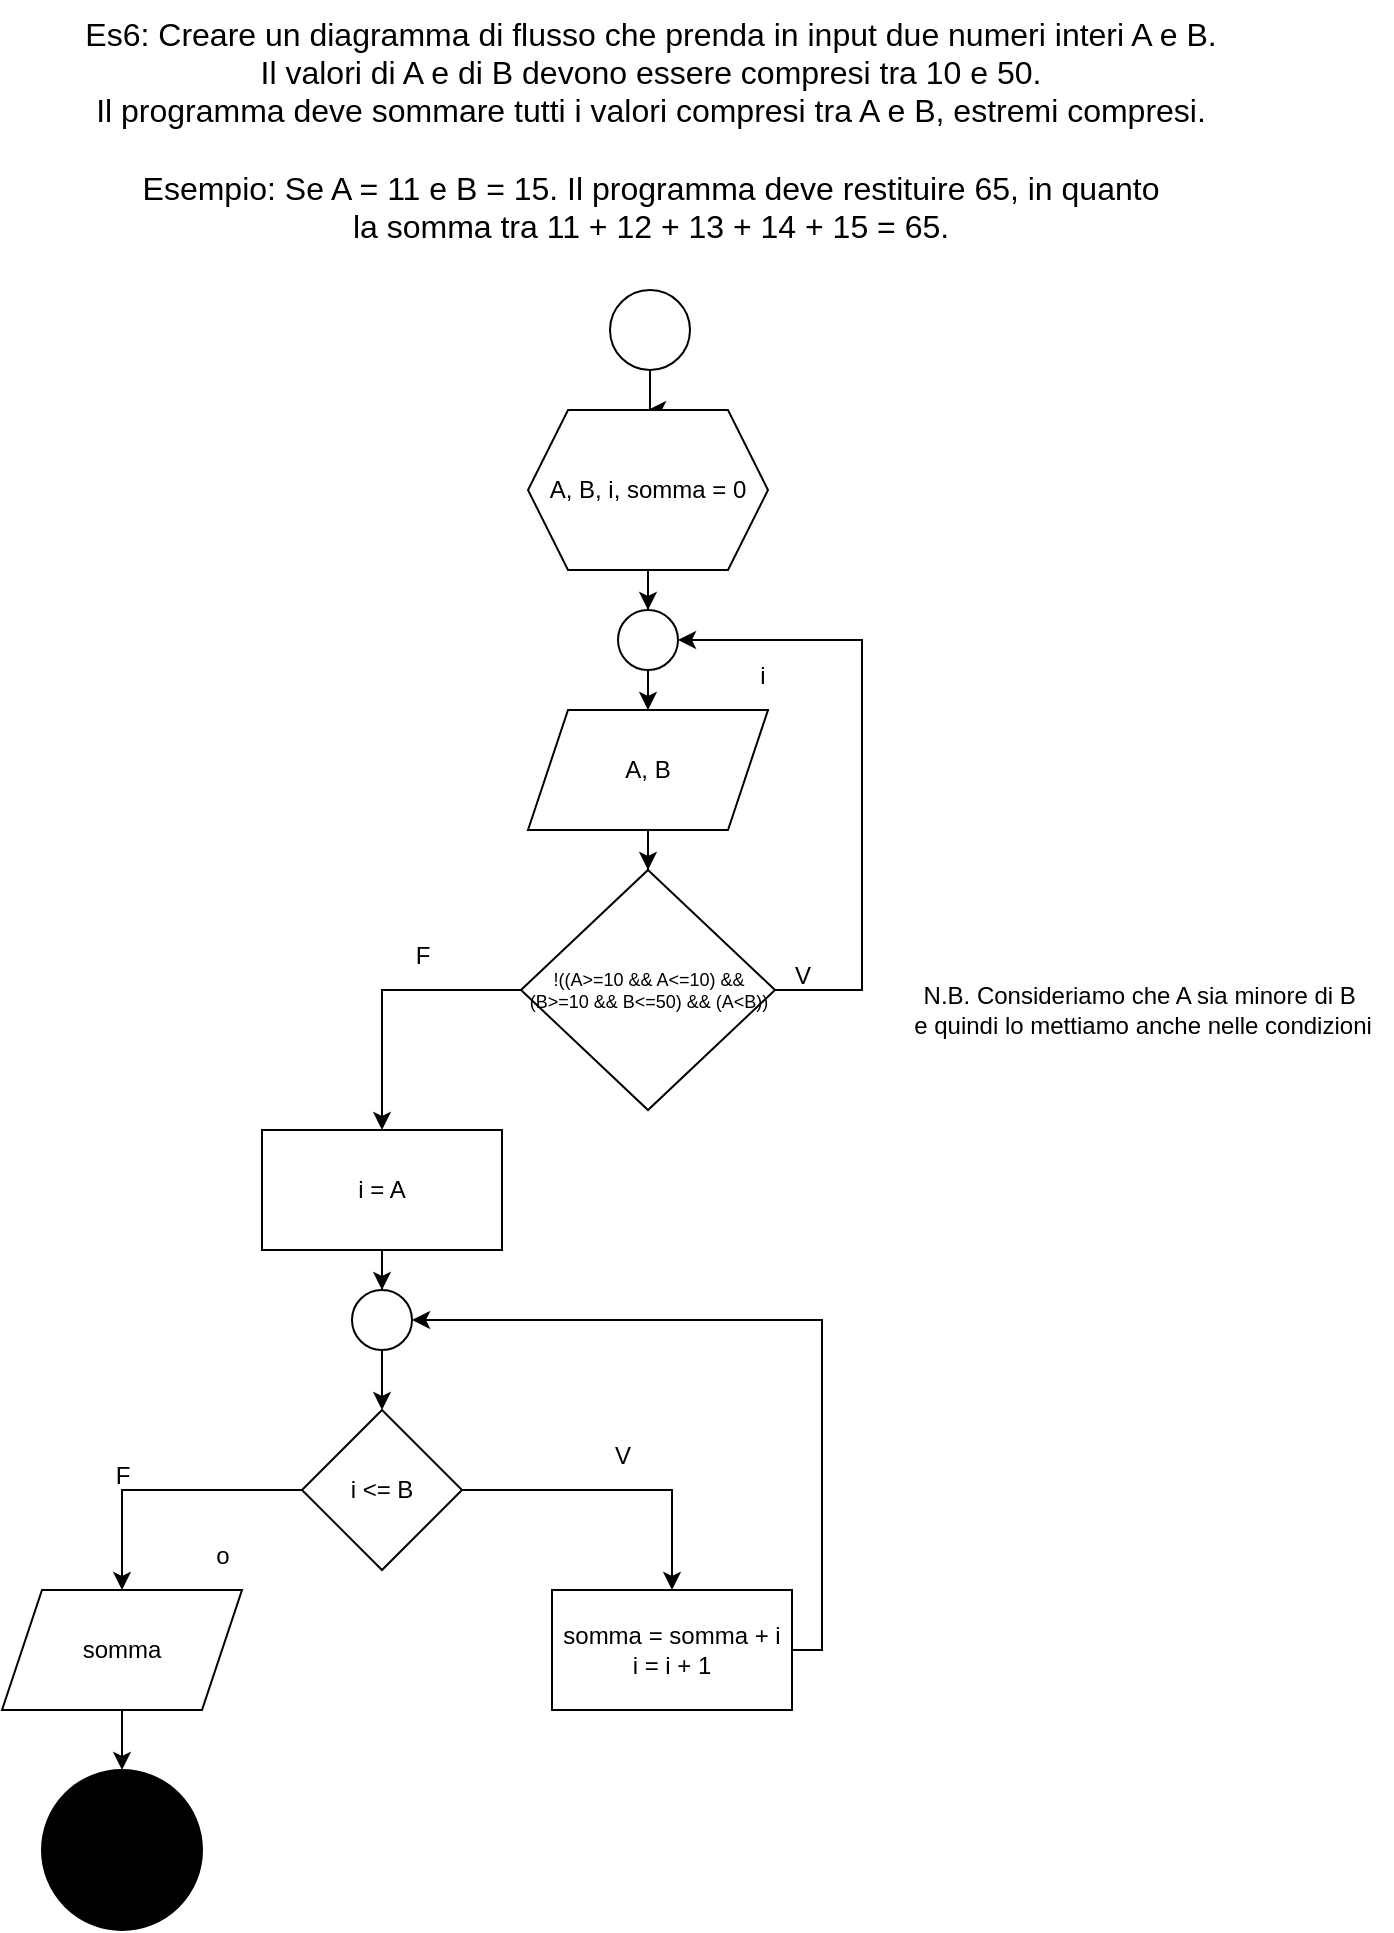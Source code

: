 <mxfile version="26.0.16">
  <diagram name="Pagina-1" id="2flTTwfJ_obrAZm3Z_zt">
    <mxGraphModel grid="1" page="1" gridSize="10" guides="1" tooltips="1" connect="1" arrows="1" fold="1" pageScale="1" pageWidth="827" pageHeight="1169" math="0" shadow="0">
      <root>
        <mxCell id="0" />
        <mxCell id="1" parent="0" />
        <mxCell id="M-lux6zi0oPpwxC7ChQA-1" value="&lt;font&gt;Es6: Creare un diagramma di flusso che prenda in input due numeri interi A e B.&lt;/font&gt;&lt;div&gt;&lt;font&gt;Il valori di A e di B devono essere compresi tra 10 e 50.&lt;/font&gt;&lt;/div&gt;&lt;div&gt;Il programma deve sommare tutti i valori compresi tra A e B, estremi compresi.&lt;/div&gt;&lt;div&gt;&lt;font&gt;&lt;br&gt;&lt;/font&gt;&lt;/div&gt;&lt;div&gt;&lt;font&gt;Esempio: Se A = 11 e B = 15. Il programma deve restituire 65, in quanto&lt;br&gt;&lt;/font&gt;&lt;/div&gt;&lt;div&gt;&lt;font&gt;la somma tra 11 + 12 + 13 + 14 + 15 = 65.&lt;/font&gt;&lt;/div&gt;" style="text;html=1;align=center;verticalAlign=middle;resizable=0;points=[];autosize=1;strokeColor=none;fillColor=none;fontSize=16;" vertex="1" parent="1">
          <mxGeometry x="119" y="55" width="590" height="130" as="geometry" />
        </mxCell>
        <mxCell id="2lp9EVQ2OUcLlUuDSN8K-2" value="" style="edgeStyle=orthogonalEdgeStyle;rounded=0;orthogonalLoop=1;jettySize=auto;html=1;" edge="1" parent="1" source="A7oJL5UCQJ8ZpZw4_ZLN-1" target="2lp9EVQ2OUcLlUuDSN8K-1">
          <mxGeometry relative="1" as="geometry" />
        </mxCell>
        <mxCell id="A7oJL5UCQJ8ZpZw4_ZLN-1" value="" style="ellipse;whiteSpace=wrap;html=1;aspect=fixed;" vertex="1" parent="1">
          <mxGeometry x="394" y="200" width="40" height="40" as="geometry" />
        </mxCell>
        <mxCell id="2lp9EVQ2OUcLlUuDSN8K-4" value="" style="edgeStyle=orthogonalEdgeStyle;rounded=0;orthogonalLoop=1;jettySize=auto;html=1;" edge="1" parent="1" source="2lp9EVQ2OUcLlUuDSN8K-1" target="2lp9EVQ2OUcLlUuDSN8K-3">
          <mxGeometry relative="1" as="geometry" />
        </mxCell>
        <mxCell id="2lp9EVQ2OUcLlUuDSN8K-1" value="A, B, i, somma = 0" style="shape=hexagon;perimeter=hexagonPerimeter2;whiteSpace=wrap;html=1;fixedSize=1;" vertex="1" parent="1">
          <mxGeometry x="353" y="260" width="120" height="80" as="geometry" />
        </mxCell>
        <mxCell id="2lp9EVQ2OUcLlUuDSN8K-6" value="" style="edgeStyle=orthogonalEdgeStyle;rounded=0;orthogonalLoop=1;jettySize=auto;html=1;" edge="1" parent="1" source="2lp9EVQ2OUcLlUuDSN8K-3" target="2lp9EVQ2OUcLlUuDSN8K-5">
          <mxGeometry relative="1" as="geometry" />
        </mxCell>
        <mxCell id="2lp9EVQ2OUcLlUuDSN8K-3" value="" style="ellipse;whiteSpace=wrap;html=1;aspect=fixed;" vertex="1" parent="1">
          <mxGeometry x="398" y="360" width="30" height="30" as="geometry" />
        </mxCell>
        <mxCell id="2lp9EVQ2OUcLlUuDSN8K-9" value="" style="edgeStyle=orthogonalEdgeStyle;rounded=0;orthogonalLoop=1;jettySize=auto;html=1;" edge="1" parent="1" source="2lp9EVQ2OUcLlUuDSN8K-5" target="2lp9EVQ2OUcLlUuDSN8K-8">
          <mxGeometry relative="1" as="geometry" />
        </mxCell>
        <mxCell id="2lp9EVQ2OUcLlUuDSN8K-5" value="A, B" style="shape=parallelogram;perimeter=parallelogramPerimeter;whiteSpace=wrap;html=1;fixedSize=1;" vertex="1" parent="1">
          <mxGeometry x="353" y="410" width="120" height="60" as="geometry" />
        </mxCell>
        <mxCell id="2lp9EVQ2OUcLlUuDSN8K-7" value="i" style="text;html=1;align=center;verticalAlign=middle;resizable=0;points=[];autosize=1;strokeColor=none;fillColor=none;" vertex="1" parent="1">
          <mxGeometry x="455" y="378" width="30" height="30" as="geometry" />
        </mxCell>
        <mxCell id="2lp9EVQ2OUcLlUuDSN8K-10" style="edgeStyle=orthogonalEdgeStyle;rounded=0;orthogonalLoop=1;jettySize=auto;html=1;entryX=1;entryY=0.5;entryDx=0;entryDy=0;" edge="1" parent="1" source="2lp9EVQ2OUcLlUuDSN8K-8" target="2lp9EVQ2OUcLlUuDSN8K-3">
          <mxGeometry relative="1" as="geometry">
            <Array as="points">
              <mxPoint x="520" y="550" />
              <mxPoint x="520" y="375" />
            </Array>
          </mxGeometry>
        </mxCell>
        <mxCell id="2lp9EVQ2OUcLlUuDSN8K-13" value="" style="edgeStyle=orthogonalEdgeStyle;rounded=0;orthogonalLoop=1;jettySize=auto;html=1;" edge="1" parent="1" source="2lp9EVQ2OUcLlUuDSN8K-8" target="2lp9EVQ2OUcLlUuDSN8K-12">
          <mxGeometry relative="1" as="geometry" />
        </mxCell>
        <mxCell id="2lp9EVQ2OUcLlUuDSN8K-8" value="!((A&amp;gt;=10 &amp;amp;&amp;amp; A&amp;lt;=10) &amp;amp;&amp;amp; (B&amp;gt;=10 &amp;amp;&amp;amp; B&amp;lt;=50) &amp;amp;&amp;amp; (A&amp;lt;B))" style="rhombus;whiteSpace=wrap;html=1;fontSize=9;" vertex="1" parent="1">
          <mxGeometry x="349.5" y="490" width="127" height="120" as="geometry" />
        </mxCell>
        <mxCell id="2lp9EVQ2OUcLlUuDSN8K-11" value="V" style="text;html=1;align=center;verticalAlign=middle;resizable=0;points=[];autosize=1;strokeColor=none;fillColor=none;" vertex="1" parent="1">
          <mxGeometry x="475" y="528" width="30" height="30" as="geometry" />
        </mxCell>
        <mxCell id="2lp9EVQ2OUcLlUuDSN8K-16" value="" style="edgeStyle=orthogonalEdgeStyle;rounded=0;orthogonalLoop=1;jettySize=auto;html=1;" edge="1" parent="1" source="2lp9EVQ2OUcLlUuDSN8K-12" target="2lp9EVQ2OUcLlUuDSN8K-15">
          <mxGeometry relative="1" as="geometry" />
        </mxCell>
        <mxCell id="2lp9EVQ2OUcLlUuDSN8K-12" value="i = A" style="whiteSpace=wrap;html=1;fontSize=12;" vertex="1" parent="1">
          <mxGeometry x="220" y="620" width="120" height="60" as="geometry" />
        </mxCell>
        <mxCell id="2lp9EVQ2OUcLlUuDSN8K-14" value="F" style="text;html=1;align=center;verticalAlign=middle;resizable=0;points=[];autosize=1;strokeColor=none;fillColor=none;" vertex="1" parent="1">
          <mxGeometry x="285" y="518" width="30" height="30" as="geometry" />
        </mxCell>
        <mxCell id="2lp9EVQ2OUcLlUuDSN8K-18" value="" style="edgeStyle=orthogonalEdgeStyle;rounded=0;orthogonalLoop=1;jettySize=auto;html=1;" edge="1" parent="1" source="2lp9EVQ2OUcLlUuDSN8K-15" target="2lp9EVQ2OUcLlUuDSN8K-17">
          <mxGeometry relative="1" as="geometry" />
        </mxCell>
        <mxCell id="2lp9EVQ2OUcLlUuDSN8K-15" value="" style="ellipse;whiteSpace=wrap;html=1;aspect=fixed;" vertex="1" parent="1">
          <mxGeometry x="265" y="700" width="30" height="30" as="geometry" />
        </mxCell>
        <mxCell id="2lp9EVQ2OUcLlUuDSN8K-20" value="" style="edgeStyle=orthogonalEdgeStyle;rounded=0;orthogonalLoop=1;jettySize=auto;html=1;" edge="1" parent="1" source="2lp9EVQ2OUcLlUuDSN8K-17" target="2lp9EVQ2OUcLlUuDSN8K-19">
          <mxGeometry relative="1" as="geometry" />
        </mxCell>
        <mxCell id="2lp9EVQ2OUcLlUuDSN8K-25" value="" style="edgeStyle=orthogonalEdgeStyle;rounded=0;orthogonalLoop=1;jettySize=auto;html=1;" edge="1" parent="1" source="2lp9EVQ2OUcLlUuDSN8K-17" target="2lp9EVQ2OUcLlUuDSN8K-24">
          <mxGeometry relative="1" as="geometry" />
        </mxCell>
        <mxCell id="2lp9EVQ2OUcLlUuDSN8K-17" value="i &amp;lt;= B" style="rhombus;whiteSpace=wrap;html=1;" vertex="1" parent="1">
          <mxGeometry x="240" y="760" width="80" height="80" as="geometry" />
        </mxCell>
        <mxCell id="2lp9EVQ2OUcLlUuDSN8K-21" style="edgeStyle=orthogonalEdgeStyle;rounded=0;orthogonalLoop=1;jettySize=auto;html=1;entryX=1;entryY=0.5;entryDx=0;entryDy=0;" edge="1" parent="1" source="2lp9EVQ2OUcLlUuDSN8K-19" target="2lp9EVQ2OUcLlUuDSN8K-15">
          <mxGeometry relative="1" as="geometry">
            <Array as="points">
              <mxPoint x="500" y="880" />
              <mxPoint x="500" y="715" />
            </Array>
          </mxGeometry>
        </mxCell>
        <mxCell id="2lp9EVQ2OUcLlUuDSN8K-19" value="somma = somma + i&lt;div&gt;i = i + 1&lt;/div&gt;" style="whiteSpace=wrap;html=1;" vertex="1" parent="1">
          <mxGeometry x="365" y="850" width="120" height="60" as="geometry" />
        </mxCell>
        <mxCell id="2lp9EVQ2OUcLlUuDSN8K-22" value="V" style="text;html=1;align=center;verticalAlign=middle;resizable=0;points=[];autosize=1;strokeColor=none;fillColor=none;" vertex="1" parent="1">
          <mxGeometry x="385" y="768" width="30" height="30" as="geometry" />
        </mxCell>
        <mxCell id="2lp9EVQ2OUcLlUuDSN8K-23" value="N.B. Consideriamo che A sia minore di B&amp;nbsp;&lt;div&gt;e quindi lo mettiamo anche nelle condizioni&lt;/div&gt;" style="text;html=1;align=center;verticalAlign=middle;resizable=0;points=[];autosize=1;strokeColor=none;fillColor=none;" vertex="1" parent="1">
          <mxGeometry x="535" y="540" width="250" height="40" as="geometry" />
        </mxCell>
        <mxCell id="2lp9EVQ2OUcLlUuDSN8K-29" value="" style="edgeStyle=orthogonalEdgeStyle;rounded=0;orthogonalLoop=1;jettySize=auto;html=1;" edge="1" parent="1" source="2lp9EVQ2OUcLlUuDSN8K-24" target="2lp9EVQ2OUcLlUuDSN8K-28">
          <mxGeometry relative="1" as="geometry" />
        </mxCell>
        <mxCell id="2lp9EVQ2OUcLlUuDSN8K-24" value="somma" style="shape=parallelogram;perimeter=parallelogramPerimeter;whiteSpace=wrap;html=1;fixedSize=1;" vertex="1" parent="1">
          <mxGeometry x="90" y="850" width="120" height="60" as="geometry" />
        </mxCell>
        <mxCell id="2lp9EVQ2OUcLlUuDSN8K-26" value="o" style="text;html=1;align=center;verticalAlign=middle;resizable=0;points=[];autosize=1;strokeColor=none;fillColor=none;" vertex="1" parent="1">
          <mxGeometry x="185" y="818" width="30" height="30" as="geometry" />
        </mxCell>
        <mxCell id="2lp9EVQ2OUcLlUuDSN8K-27" value="F" style="text;html=1;align=center;verticalAlign=middle;resizable=0;points=[];autosize=1;strokeColor=none;fillColor=none;" vertex="1" parent="1">
          <mxGeometry x="135" y="778" width="30" height="30" as="geometry" />
        </mxCell>
        <mxCell id="2lp9EVQ2OUcLlUuDSN8K-28" value="" style="ellipse;whiteSpace=wrap;html=1;fillColor=#000000;" vertex="1" parent="1">
          <mxGeometry x="110" y="940" width="80" height="80" as="geometry" />
        </mxCell>
      </root>
    </mxGraphModel>
  </diagram>
</mxfile>

